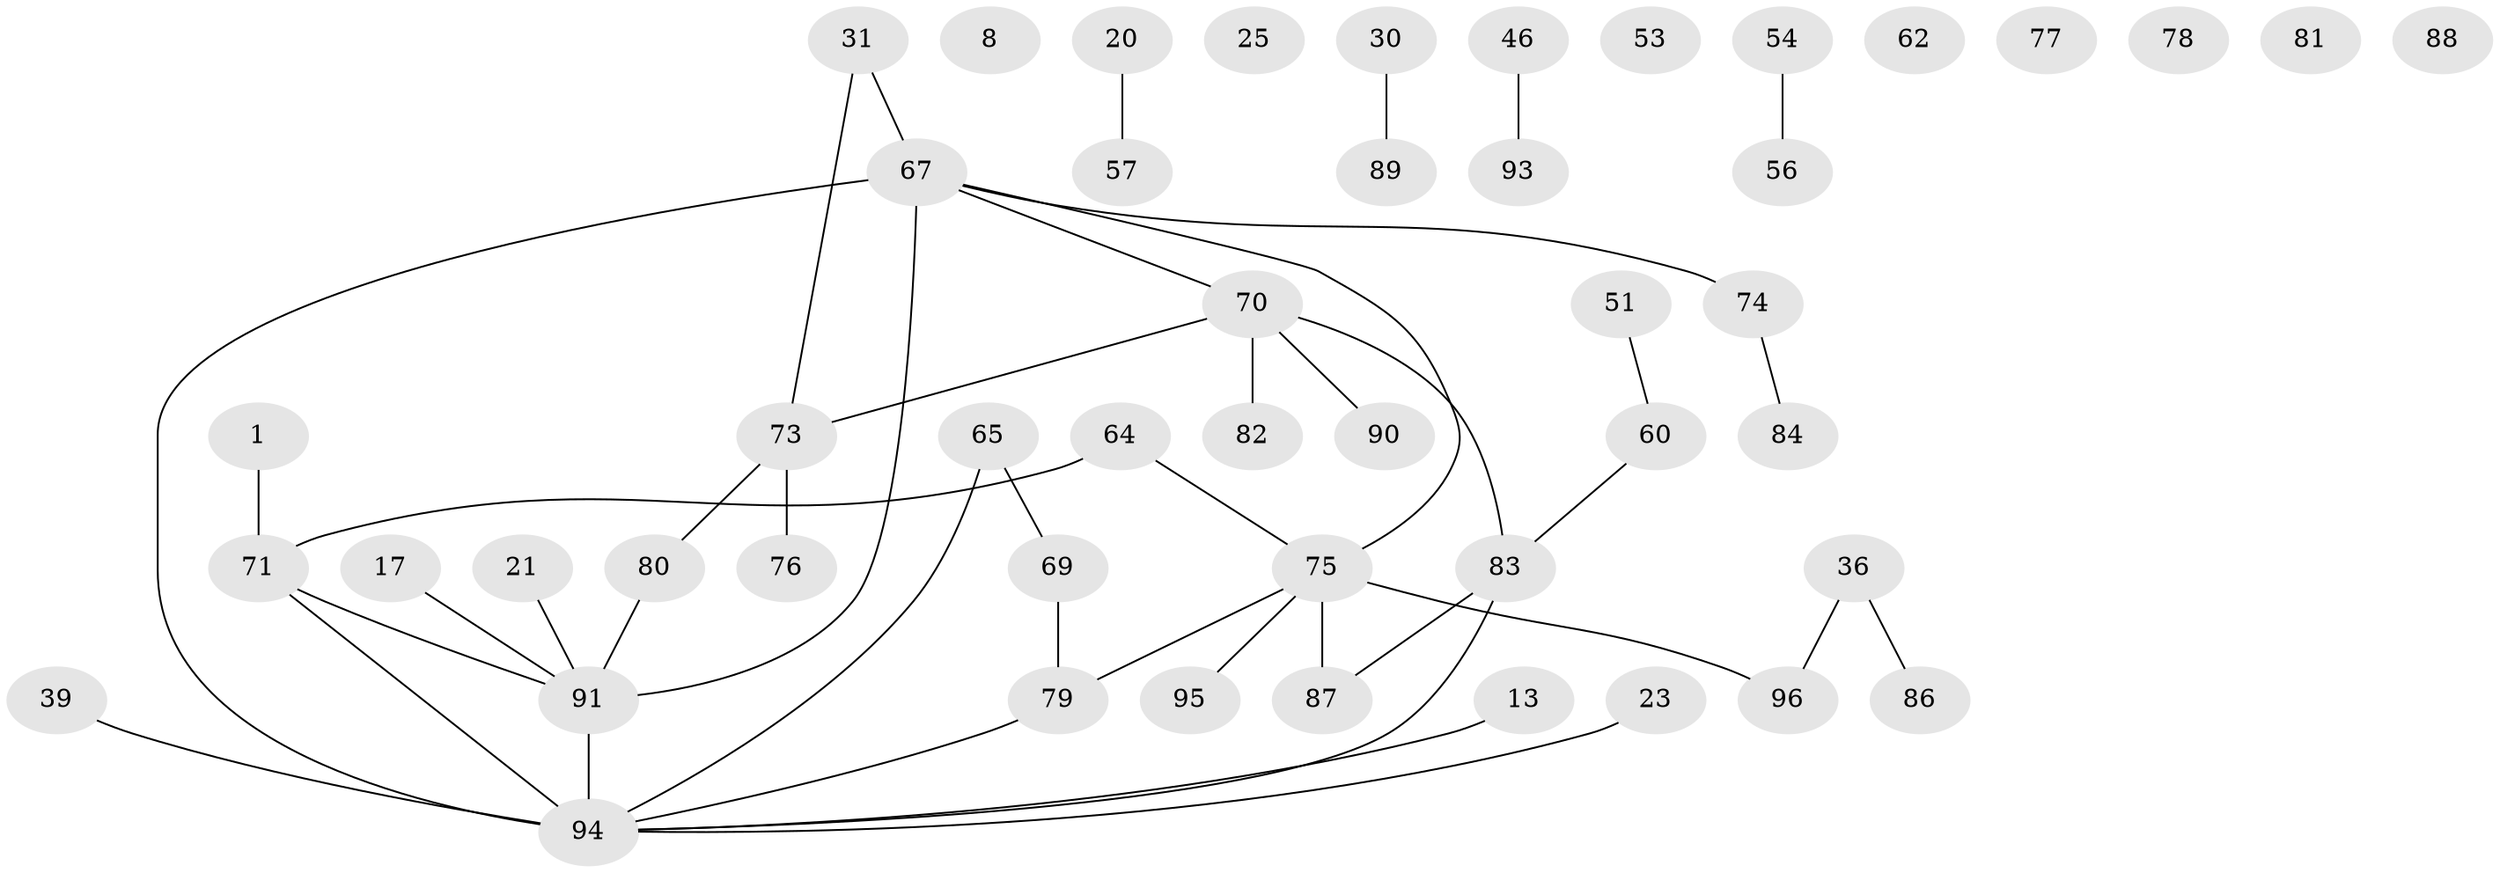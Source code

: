 // original degree distribution, {1: 0.3020833333333333, 2: 0.23958333333333334, 3: 0.17708333333333334, 4: 0.15625, 0: 0.07291666666666667, 5: 0.041666666666666664, 6: 0.010416666666666666}
// Generated by graph-tools (version 1.1) at 2025/43/03/04/25 21:43:41]
// undirected, 48 vertices, 44 edges
graph export_dot {
graph [start="1"]
  node [color=gray90,style=filled];
  1;
  8;
  13;
  17;
  20;
  21;
  23;
  25;
  30;
  31;
  36;
  39;
  46 [super="+11"];
  51;
  53 [super="+2+5"];
  54;
  56;
  57;
  60;
  62;
  64;
  65;
  67 [super="+9+61+66"];
  69;
  70 [super="+32+24+29"];
  71 [super="+41+58"];
  73 [super="+49+72"];
  74 [super="+10+34+42+68"];
  75 [super="+4+16"];
  76;
  77;
  78;
  79 [super="+63+43"];
  80 [super="+50"];
  81;
  82;
  83 [super="+6+48+47+52"];
  84;
  86;
  87;
  88;
  89;
  90;
  91 [super="+15+28+55+40"];
  93;
  94 [super="+19+92+59+26"];
  95;
  96;
  1 -- 71;
  13 -- 94;
  17 -- 91;
  20 -- 57;
  21 -- 91;
  23 -- 94;
  30 -- 89;
  31 -- 73;
  31 -- 67;
  36 -- 86;
  36 -- 96;
  39 -- 94;
  46 -- 93;
  51 -- 60;
  54 -- 56;
  60 -- 83;
  64 -- 71 [weight=2];
  64 -- 75;
  65 -- 69;
  65 -- 94;
  67 -- 75 [weight=3];
  67 -- 91 [weight=3];
  67 -- 94 [weight=2];
  67 -- 70;
  67 -- 74 [weight=2];
  69 -- 79;
  70 -- 83;
  70 -- 82;
  70 -- 90;
  70 -- 73;
  71 -- 91 [weight=4];
  71 -- 94;
  73 -- 76;
  73 -- 80;
  74 -- 84;
  75 -- 87;
  75 -- 96;
  75 -- 95;
  75 -- 79 [weight=2];
  79 -- 94 [weight=2];
  80 -- 91;
  83 -- 87;
  83 -- 94;
  91 -- 94 [weight=3];
}
